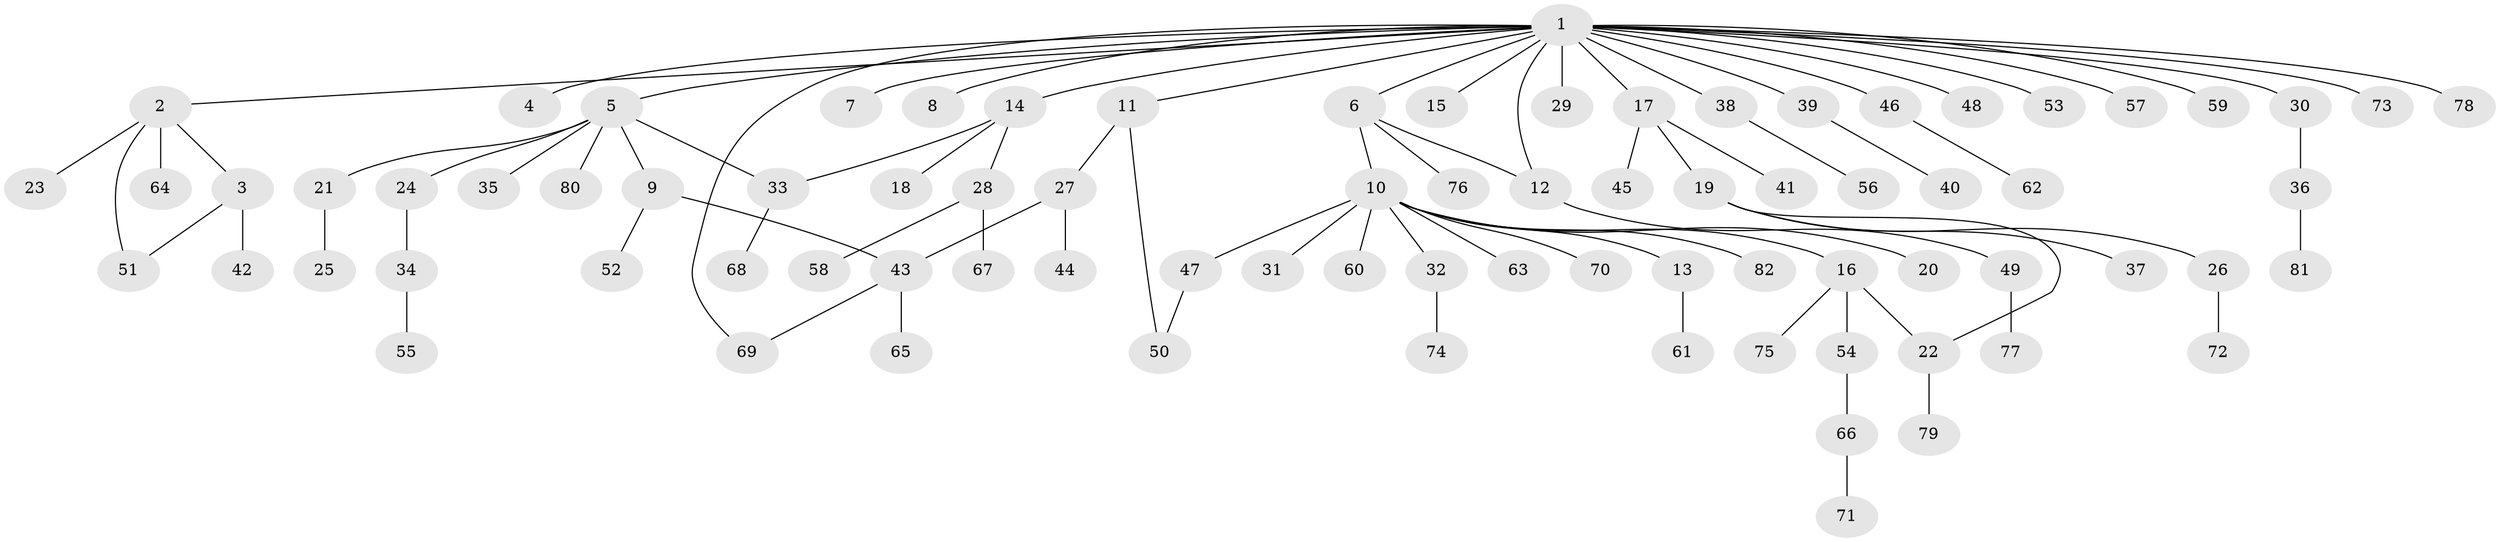 // Generated by graph-tools (version 1.1) at 2025/26/03/09/25 03:26:06]
// undirected, 82 vertices, 88 edges
graph export_dot {
graph [start="1"]
  node [color=gray90,style=filled];
  1;
  2;
  3;
  4;
  5;
  6;
  7;
  8;
  9;
  10;
  11;
  12;
  13;
  14;
  15;
  16;
  17;
  18;
  19;
  20;
  21;
  22;
  23;
  24;
  25;
  26;
  27;
  28;
  29;
  30;
  31;
  32;
  33;
  34;
  35;
  36;
  37;
  38;
  39;
  40;
  41;
  42;
  43;
  44;
  45;
  46;
  47;
  48;
  49;
  50;
  51;
  52;
  53;
  54;
  55;
  56;
  57;
  58;
  59;
  60;
  61;
  62;
  63;
  64;
  65;
  66;
  67;
  68;
  69;
  70;
  71;
  72;
  73;
  74;
  75;
  76;
  77;
  78;
  79;
  80;
  81;
  82;
  1 -- 2;
  1 -- 4;
  1 -- 5;
  1 -- 6;
  1 -- 7;
  1 -- 8;
  1 -- 11;
  1 -- 12;
  1 -- 14;
  1 -- 15;
  1 -- 17;
  1 -- 29;
  1 -- 30;
  1 -- 38;
  1 -- 39;
  1 -- 46;
  1 -- 48;
  1 -- 53;
  1 -- 57;
  1 -- 59;
  1 -- 69;
  1 -- 73;
  1 -- 78;
  2 -- 3;
  2 -- 23;
  2 -- 51;
  2 -- 64;
  3 -- 42;
  3 -- 51;
  5 -- 9;
  5 -- 21;
  5 -- 24;
  5 -- 33;
  5 -- 35;
  5 -- 80;
  6 -- 10;
  6 -- 12;
  6 -- 76;
  9 -- 43;
  9 -- 52;
  10 -- 13;
  10 -- 16;
  10 -- 20;
  10 -- 31;
  10 -- 32;
  10 -- 47;
  10 -- 60;
  10 -- 63;
  10 -- 70;
  10 -- 82;
  11 -- 27;
  11 -- 50;
  12 -- 49;
  13 -- 61;
  14 -- 18;
  14 -- 28;
  14 -- 33;
  16 -- 22;
  16 -- 54;
  16 -- 75;
  17 -- 19;
  17 -- 41;
  17 -- 45;
  19 -- 22;
  19 -- 26;
  19 -- 37;
  21 -- 25;
  22 -- 79;
  24 -- 34;
  26 -- 72;
  27 -- 43;
  27 -- 44;
  28 -- 58;
  28 -- 67;
  30 -- 36;
  32 -- 74;
  33 -- 68;
  34 -- 55;
  36 -- 81;
  38 -- 56;
  39 -- 40;
  43 -- 65;
  43 -- 69;
  46 -- 62;
  47 -- 50;
  49 -- 77;
  54 -- 66;
  66 -- 71;
}
